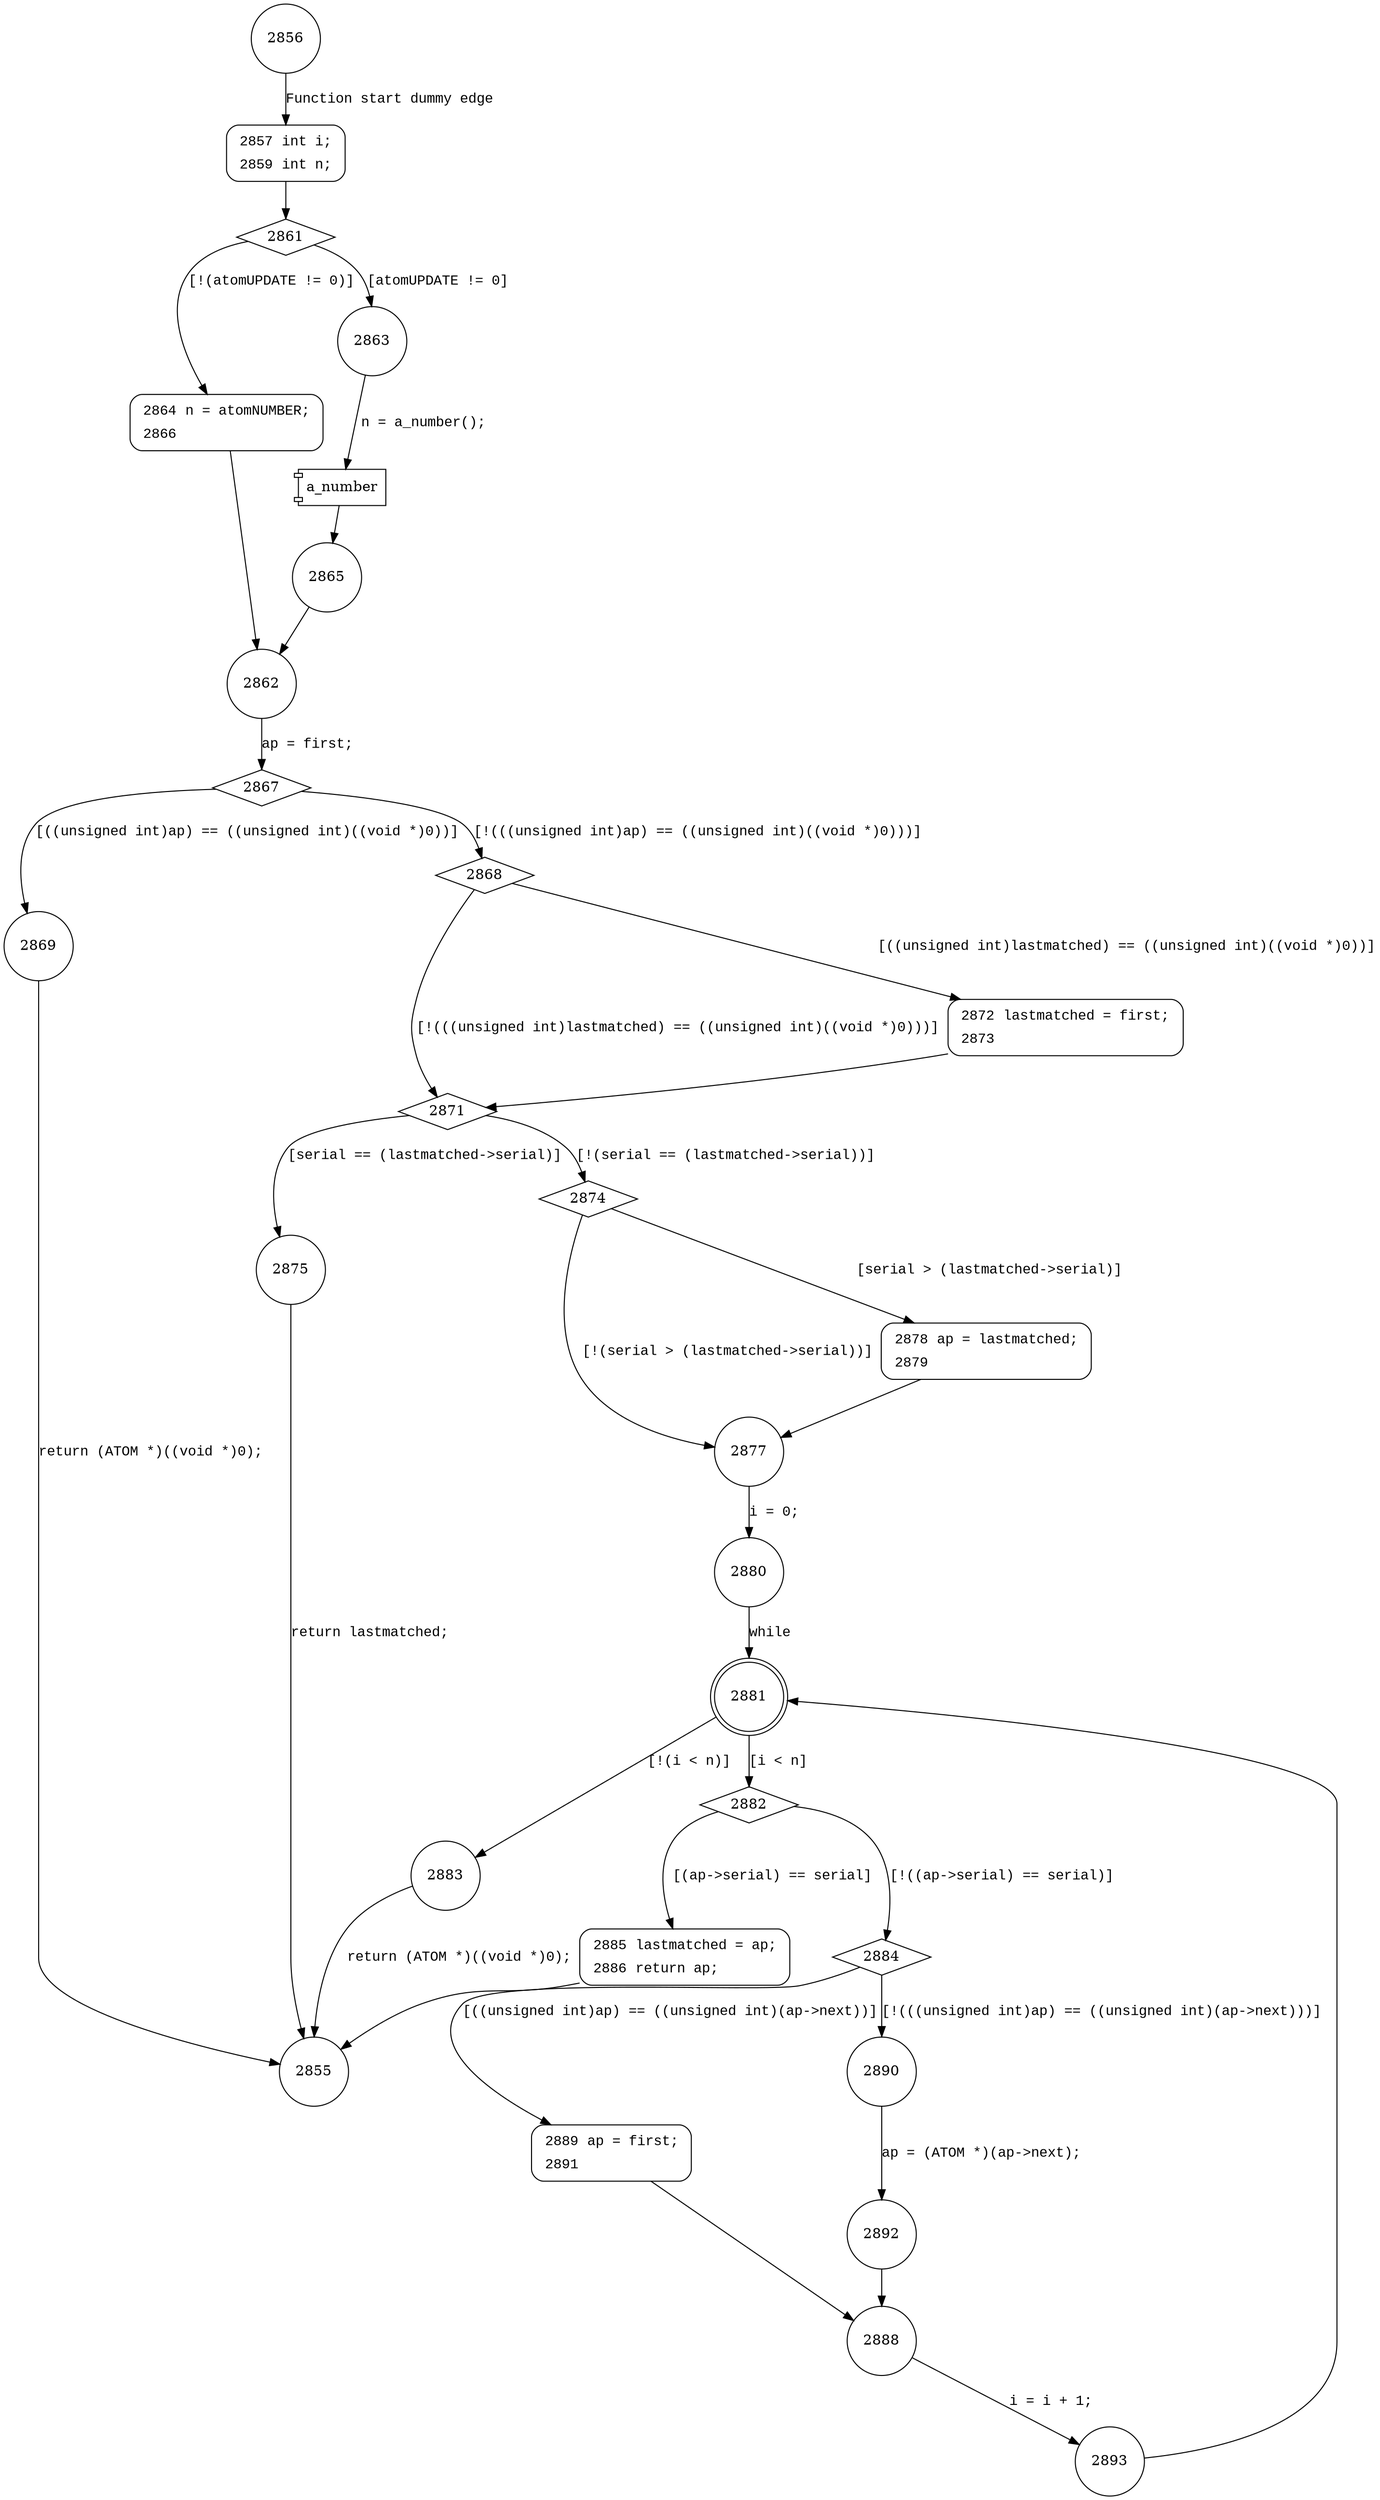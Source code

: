 digraph a_m_serial {
2856 [shape="circle"]
2857 [shape="circle"]
2861 [shape="diamond"]
2864 [shape="circle"]
2863 [shape="circle"]
2865 [shape="circle"]
2862 [shape="circle"]
2867 [shape="diamond"]
2868 [shape="diamond"]
2869 [shape="circle"]
2871 [shape="diamond"]
2872 [shape="circle"]
2874 [shape="diamond"]
2875 [shape="circle"]
2877 [shape="circle"]
2878 [shape="circle"]
2880 [shape="circle"]
2881 [shape="doublecircle"]
2883 [shape="circle"]
2882 [shape="diamond"]
2884 [shape="diamond"]
2885 [shape="circle"]
2890 [shape="circle"]
2889 [shape="circle"]
2888 [shape="circle"]
2893 [shape="circle"]
2892 [shape="circle"]
2855 [shape="circle"]
2857 [style="filled,bold" penwidth="1" fillcolor="white" fontname="Courier New" shape="Mrecord" label=<<table border="0" cellborder="0" cellpadding="3" bgcolor="white"><tr><td align="right">2857</td><td align="left">int i;</td></tr><tr><td align="right">2859</td><td align="left">int n;</td></tr></table>>]
2857 -> 2861[label=""]
2872 [style="filled,bold" penwidth="1" fillcolor="white" fontname="Courier New" shape="Mrecord" label=<<table border="0" cellborder="0" cellpadding="3" bgcolor="white"><tr><td align="right">2872</td><td align="left">lastmatched = first;</td></tr><tr><td align="right">2873</td><td align="left"></td></tr></table>>]
2872 -> 2871[label=""]
2878 [style="filled,bold" penwidth="1" fillcolor="white" fontname="Courier New" shape="Mrecord" label=<<table border="0" cellborder="0" cellpadding="3" bgcolor="white"><tr><td align="right">2878</td><td align="left">ap = lastmatched;</td></tr><tr><td align="right">2879</td><td align="left"></td></tr></table>>]
2878 -> 2877[label=""]
2885 [style="filled,bold" penwidth="1" fillcolor="white" fontname="Courier New" shape="Mrecord" label=<<table border="0" cellborder="0" cellpadding="3" bgcolor="white"><tr><td align="right">2885</td><td align="left">lastmatched = ap;</td></tr><tr><td align="right">2886</td><td align="left">return ap;</td></tr></table>>]
2885 -> 2855[label=""]
2889 [style="filled,bold" penwidth="1" fillcolor="white" fontname="Courier New" shape="Mrecord" label=<<table border="0" cellborder="0" cellpadding="3" bgcolor="white"><tr><td align="right">2889</td><td align="left">ap = first;</td></tr><tr><td align="right">2891</td><td align="left"></td></tr></table>>]
2889 -> 2888[label=""]
2864 [style="filled,bold" penwidth="1" fillcolor="white" fontname="Courier New" shape="Mrecord" label=<<table border="0" cellborder="0" cellpadding="3" bgcolor="white"><tr><td align="right">2864</td><td align="left">n = atomNUMBER;</td></tr><tr><td align="right">2866</td><td align="left"></td></tr></table>>]
2864 -> 2862[label=""]
2856 -> 2857 [label="Function start dummy edge" fontname="Courier New"]
2861 -> 2864 [label="[!(atomUPDATE != 0)]" fontname="Courier New"]
2861 -> 2863 [label="[atomUPDATE != 0]" fontname="Courier New"]
100456 [shape="component" label="a_number"]
2863 -> 100456 [label="n = a_number();" fontname="Courier New"]
100456 -> 2865 [label="" fontname="Courier New"]
2862 -> 2867 [label="ap = first;" fontname="Courier New"]
2867 -> 2868 [label="[!(((unsigned int)ap) == ((unsigned int)((void *)0)))]" fontname="Courier New"]
2867 -> 2869 [label="[((unsigned int)ap) == ((unsigned int)((void *)0))]" fontname="Courier New"]
2868 -> 2871 [label="[!(((unsigned int)lastmatched) == ((unsigned int)((void *)0)))]" fontname="Courier New"]
2868 -> 2872 [label="[((unsigned int)lastmatched) == ((unsigned int)((void *)0))]" fontname="Courier New"]
2871 -> 2874 [label="[!(serial == (lastmatched->serial))]" fontname="Courier New"]
2871 -> 2875 [label="[serial == (lastmatched->serial)]" fontname="Courier New"]
2874 -> 2877 [label="[!(serial > (lastmatched->serial))]" fontname="Courier New"]
2874 -> 2878 [label="[serial > (lastmatched->serial)]" fontname="Courier New"]
2877 -> 2880 [label="i = 0;" fontname="Courier New"]
2881 -> 2883 [label="[!(i < n)]" fontname="Courier New"]
2881 -> 2882 [label="[i < n]" fontname="Courier New"]
2882 -> 2884 [label="[!((ap->serial) == serial)]" fontname="Courier New"]
2882 -> 2885 [label="[(ap->serial) == serial]" fontname="Courier New"]
2884 -> 2890 [label="[!(((unsigned int)ap) == ((unsigned int)(ap->next)))]" fontname="Courier New"]
2884 -> 2889 [label="[((unsigned int)ap) == ((unsigned int)(ap->next))]" fontname="Courier New"]
2888 -> 2893 [label="i = i + 1;" fontname="Courier New"]
2890 -> 2892 [label="ap = (ATOM *)(ap->next);" fontname="Courier New"]
2883 -> 2855 [label="return (ATOM *)((void *)0);" fontname="Courier New"]
2865 -> 2862 [label="" fontname="Courier New"]
2869 -> 2855 [label="return (ATOM *)((void *)0);" fontname="Courier New"]
2875 -> 2855 [label="return lastmatched;" fontname="Courier New"]
2880 -> 2881 [label="while" fontname="Courier New"]
2893 -> 2881 [label="" fontname="Courier New"]
2892 -> 2888 [label="" fontname="Courier New"]
}